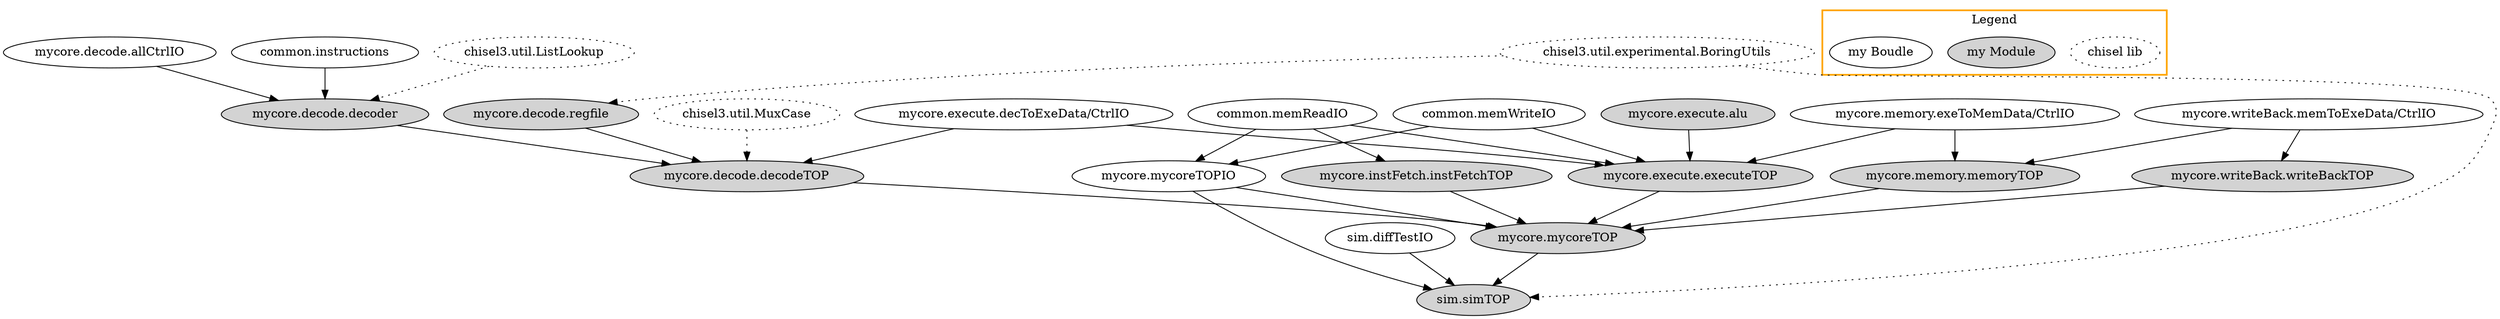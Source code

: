 digraph G {
  //"common.configuration" -> "mycore.decode.regfile", "sim.diffTestIO", "common.memReadIO", "common.memWriteIO", "mycore.instFetch.instFetchTOP", "mycore.decode.decodeTOP";
  //"common.constants" -> "mycore.decode.regfile", "sim.diffTestIO", "mycore.instFetch.instFetchTOP", "mycore.decode.decoder", "mycore.decode.decodeTOP";
  "common.instructions" -> "mycore.decode.decoder";
  "mycore.decode.regfile" -> "mycore.decode.decodeTOP";
  "mycore.mycoreTOP" -> "sim.simTOP";
  "sim.diffTestIO" -> "sim.simTOP";

  "common.memReadIO" -> "mycore.mycoreTOPIO", "mycore.instFetch.instFetchTOP", "mycore.execute.executeTOP";
  "common.memWriteIO" -> "mycore.mycoreTOPIO", "mycore.execute.executeTOP";
  "mycore.mycoreTOPIO" -> "mycore.mycoreTOP", "sim.simTOP";

  "chisel3.util.experimental.BoringUtils" [style=dotted];
  //"chisel3.util.log2Ceil" [style=dotted];
  "chisel3.util.ListLookup" [style=dotted];
  "chisel3.util.MuxCase" [style=dotted];
  "chisel3.util.experimental.BoringUtils" -> "mycore.decode.regfile", "sim.simTOP" [style=dotted];
  //"chisel3.util.log2Ceil" -> "common.constants" [style=dotted];
  "chisel3.util.ListLookup" -> "mycore.decode.decoder" [style=dotted];
  "chisel3.util.MuxCase" -> "mycore.decode.decodeTOP" [style=dotted];

  "sim.simTOP" [style=filled];
  "mycore.mycoreTOP" [style=filled];
  "mycore.instFetch.instFetchTOP" [style=filled];
  "mycore.decode.decodeTOP" [style=filled];
  "mycore.decode.regfile" [style=filled];
  "mycore.decode.decoder" [style=filled];
  "mycore.execute.executeTOP" [style=filled];
  "mycore.execute.alu" [style=filled];
  "mycore.memory.memoryTOP" [style=filled];
  "mycore.writeBack.writeBackTOP" [style=filled];
  "mycore.instFetch.instFetchTOP" -> "mycore.mycoreTOP";
  "mycore.decode.decodeTOP" -> "mycore.mycoreTOP";
  "mycore.execute.executeTOP" -> "mycore.mycoreTOP";
  "mycore.memory.memoryTOP" -> "mycore.mycoreTOP";
  "mycore.writeBack.writeBackTOP" -> "mycore.mycoreTOP";

  "mycore.decode.allCtrlIO" -> "mycore.decode.decoder";
  "mycore.decode.decoder" -> "mycore.decode.decodeTOP";

  "mycore.execute.decToExeData/CtrlIO" -> "mycore.decode.decodeTOP", "mycore.execute.executeTOP";
  "mycore.memory.exeToMemData/CtrlIO" -> "mycore.execute.executeTOP", "mycore.memory.memoryTOP";
  "mycore.writeBack.memToExeData/CtrlIO" -> "mycore.memory.memoryTOP", "mycore.writeBack.writeBackTOP";

  "mycore.execute.alu" -> "mycore.execute.executeTOP";




  // Legend
  subgraph cluster1 {
    "chisel lib" [style=dotted];
    "my Module" [style=filled];
    "my Boudle";

    label = "Legend";
    style=bold;
    color = "orange";
  }
}

// TODO: Add main Object `elaborate` which is runned by sbt to generate .v files.
//       This will be helpful to keep *how sbt works* in mind .

// NOTE: We ignore `chisel3._` for simplicity and ignore `scala.language.reflectiveCalls`
// NOTE: We remove "common.configuration" and "common.constants" for simplicity.

